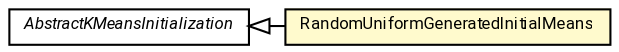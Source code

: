 #!/usr/local/bin/dot
#
# Class diagram 
# Generated by UMLGraph version R5_7_2-60-g0e99a6 (http://www.spinellis.gr/umlgraph/)
#

digraph G {
	graph [fontnames="svg"]
	edge [fontname="Roboto",fontsize=7,labelfontname="Roboto",labelfontsize=7,color="black"];
	node [fontname="Roboto",fontcolor="black",fontsize=8,shape=plaintext,margin=0,width=0,height=0];
	nodesep=0.15;
	ranksep=0.25;
	rankdir=LR;
	// de.lmu.ifi.dbs.elki.algorithm.clustering.kmeans.initialization.RandomUniformGeneratedInitialMeans
	c8725484 [label=<<table title="de.lmu.ifi.dbs.elki.algorithm.clustering.kmeans.initialization.RandomUniformGeneratedInitialMeans" border="0" cellborder="1" cellspacing="0" cellpadding="2" bgcolor="lemonChiffon" href="RandomUniformGeneratedInitialMeans.html" target="_parent">
		<tr><td><table border="0" cellspacing="0" cellpadding="1">
		<tr><td align="center" balign="center"> <font face="Roboto">RandomUniformGeneratedInitialMeans</font> </td></tr>
		</table></td></tr>
		</table>>, URL="RandomUniformGeneratedInitialMeans.html"];
	// de.lmu.ifi.dbs.elki.algorithm.clustering.kmeans.initialization.AbstractKMeansInitialization
	c8725508 [label=<<table title="de.lmu.ifi.dbs.elki.algorithm.clustering.kmeans.initialization.AbstractKMeansInitialization" border="0" cellborder="1" cellspacing="0" cellpadding="2" href="AbstractKMeansInitialization.html" target="_parent">
		<tr><td><table border="0" cellspacing="0" cellpadding="1">
		<tr><td align="center" balign="center"> <font face="Roboto"><i>AbstractKMeansInitialization</i></font> </td></tr>
		</table></td></tr>
		</table>>, URL="AbstractKMeansInitialization.html"];
	// de.lmu.ifi.dbs.elki.algorithm.clustering.kmeans.initialization.RandomUniformGeneratedInitialMeans extends de.lmu.ifi.dbs.elki.algorithm.clustering.kmeans.initialization.AbstractKMeansInitialization
	c8725508 -> c8725484 [arrowtail=empty,dir=back,weight=10];
}

